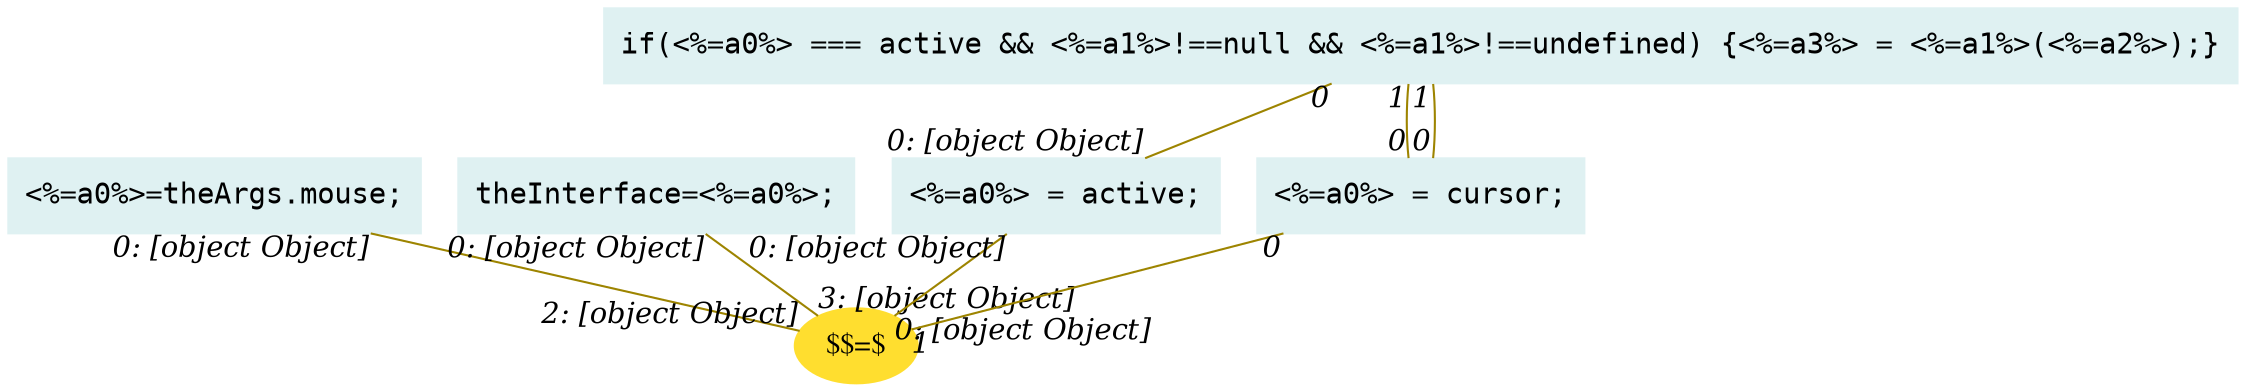 digraph g{node_8229 [shape="ellipse", style="filled", color="#ffde2f", fontname="Times", label="$$=$" ]
node_8242 [shape="box", style="filled", color="#dff1f2", fontname="Courier", label="<%=a0%>=theArgs.mouse;
" ]
node_8244 [shape="box", style="filled", color="#dff1f2", fontname="Courier", label="theInterface=<%=a0%>;
" ]
node_8252 [shape="box", style="filled", color="#dff1f2", fontname="Courier", label="<%=a0%> = active;
" ]
node_8255 [shape="box", style="filled", color="#dff1f2", fontname="Courier", label="<%=a0%> = cursor;
" ]
node_8257 [shape="box", style="filled", color="#dff1f2", fontname="Courier", label="if(<%=a0%> === active && <%=a1%>!==null && <%=a1%>!==undefined) {<%=a3%> = <%=a1%>(<%=a2%>);}
" ]
node_8242 -> node_8229 [dir=none, arrowHead=none, fontname="Times-Italic", arrowsize=1, color="#9d8400", label="",  headlabel="2: [object Object]", taillabel="0: [object Object]" ]
node_8252 -> node_8229 [dir=none, arrowHead=none, fontname="Times-Italic", arrowsize=1, color="#9d8400", label="",  headlabel="0: [object Object]", taillabel="0: [object Object]" ]
node_8244 -> node_8229 [dir=none, arrowHead=none, fontname="Times-Italic", arrowsize=1, color="#9d8400", label="",  headlabel="3: [object Object]", taillabel="0: [object Object]" ]
node_8255 -> node_8229 [dir=none, arrowHead=none, fontname="Times-Italic", arrowsize=1, color="#9d8400", label="",  headlabel="1", taillabel="0" ]
node_8257 -> node_8252 [dir=none, arrowHead=none, fontname="Times-Italic", arrowsize=1, color="#9d8400", label="",  headlabel="0: [object Object]", taillabel="0" ]
node_8257 -> node_8255 [dir=none, arrowHead=none, fontname="Times-Italic", arrowsize=1, color="#9d8400", label="",  headlabel="0", taillabel="1" ]
node_8257 -> node_8255 [dir=none, arrowHead=none, fontname="Times-Italic", arrowsize=1, color="#9d8400", label="",  headlabel="0", taillabel="1" ]
}